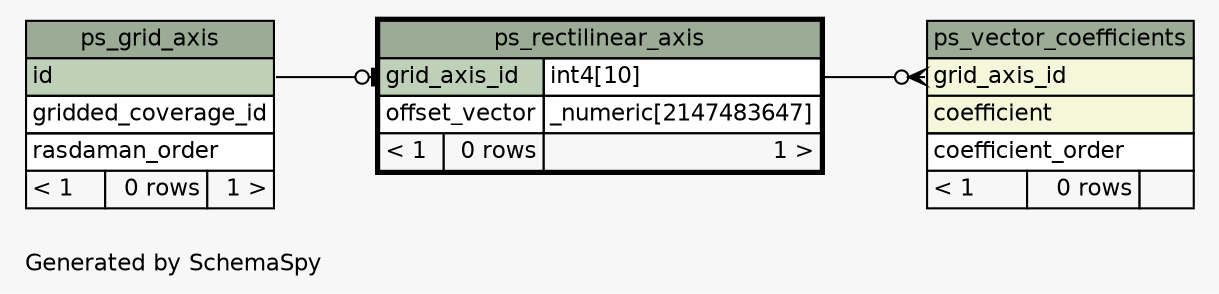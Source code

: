 // dot 2.26.3 on Linux 3.2.0-58-generic
// SchemaSpy rev 590
digraph "oneDegreeRelationshipsDiagram" {
  graph [
    rankdir="RL"
    bgcolor="#f7f7f7"
    label="\nGenerated by SchemaSpy"
    labeljust="l"
    nodesep="0.18"
    ranksep="0.46"
    fontname="Helvetica"
    fontsize="11"
  ];
  node [
    fontname="Helvetica"
    fontsize="11"
    shape="plaintext"
  ];
  edge [
    arrowsize="0.8"
  ];
  "ps_rectilinear_axis":"grid_axis_id":w -> "ps_grid_axis":"id":e [arrowhead=none dir=back arrowtail=teeodot];
  "ps_vector_coefficients":"grid_axis_id":w -> "ps_rectilinear_axis":"grid_axis_id.type":e [arrowhead=none dir=back arrowtail=crowodot];
  "ps_grid_axis" [
    label=<
    <TABLE BORDER="0" CELLBORDER="1" CELLSPACING="0" BGCOLOR="#ffffff">
      <TR><TD COLSPAN="3" BGCOLOR="#9bab96" ALIGN="CENTER">ps_grid_axis</TD></TR>
      <TR><TD PORT="id" COLSPAN="3" BGCOLOR="#bed1b8" ALIGN="LEFT">id</TD></TR>
      <TR><TD PORT="gridded_coverage_id" COLSPAN="3" ALIGN="LEFT">gridded_coverage_id</TD></TR>
      <TR><TD PORT="rasdaman_order" COLSPAN="3" ALIGN="LEFT">rasdaman_order</TD></TR>
      <TR><TD ALIGN="LEFT" BGCOLOR="#f7f7f7">&lt; 1</TD><TD ALIGN="RIGHT" BGCOLOR="#f7f7f7">0 rows</TD><TD ALIGN="RIGHT" BGCOLOR="#f7f7f7">1 &gt;</TD></TR>
    </TABLE>>
    URL="ps_grid_axis.html"
    tooltip="ps_grid_axis"
  ];
  "ps_rectilinear_axis" [
    label=<
    <TABLE BORDER="2" CELLBORDER="1" CELLSPACING="0" BGCOLOR="#ffffff">
      <TR><TD COLSPAN="3" BGCOLOR="#9bab96" ALIGN="CENTER">ps_rectilinear_axis</TD></TR>
      <TR><TD PORT="grid_axis_id" COLSPAN="2" BGCOLOR="#bed1b8" ALIGN="LEFT">grid_axis_id</TD><TD PORT="grid_axis_id.type" ALIGN="LEFT">int4[10]</TD></TR>
      <TR><TD PORT="offset_vector" COLSPAN="2" ALIGN="LEFT">offset_vector</TD><TD PORT="offset_vector.type" ALIGN="LEFT">_numeric[2147483647]</TD></TR>
      <TR><TD ALIGN="LEFT" BGCOLOR="#f7f7f7">&lt; 1</TD><TD ALIGN="RIGHT" BGCOLOR="#f7f7f7">0 rows</TD><TD ALIGN="RIGHT" BGCOLOR="#f7f7f7">1 &gt;</TD></TR>
    </TABLE>>
    URL="ps_rectilinear_axis.html"
    tooltip="ps_rectilinear_axis"
  ];
  "ps_vector_coefficients" [
    label=<
    <TABLE BORDER="0" CELLBORDER="1" CELLSPACING="0" BGCOLOR="#ffffff">
      <TR><TD COLSPAN="3" BGCOLOR="#9bab96" ALIGN="CENTER">ps_vector_coefficients</TD></TR>
      <TR><TD PORT="grid_axis_id" COLSPAN="3" BGCOLOR="#f4f7da" ALIGN="LEFT">grid_axis_id</TD></TR>
      <TR><TD PORT="coefficient" COLSPAN="3" BGCOLOR="#f4f7da" ALIGN="LEFT">coefficient</TD></TR>
      <TR><TD PORT="coefficient_order" COLSPAN="3" ALIGN="LEFT">coefficient_order</TD></TR>
      <TR><TD ALIGN="LEFT" BGCOLOR="#f7f7f7">&lt; 1</TD><TD ALIGN="RIGHT" BGCOLOR="#f7f7f7">0 rows</TD><TD ALIGN="RIGHT" BGCOLOR="#f7f7f7">  </TD></TR>
    </TABLE>>
    URL="ps_vector_coefficients.html"
    tooltip="ps_vector_coefficients"
  ];
}
